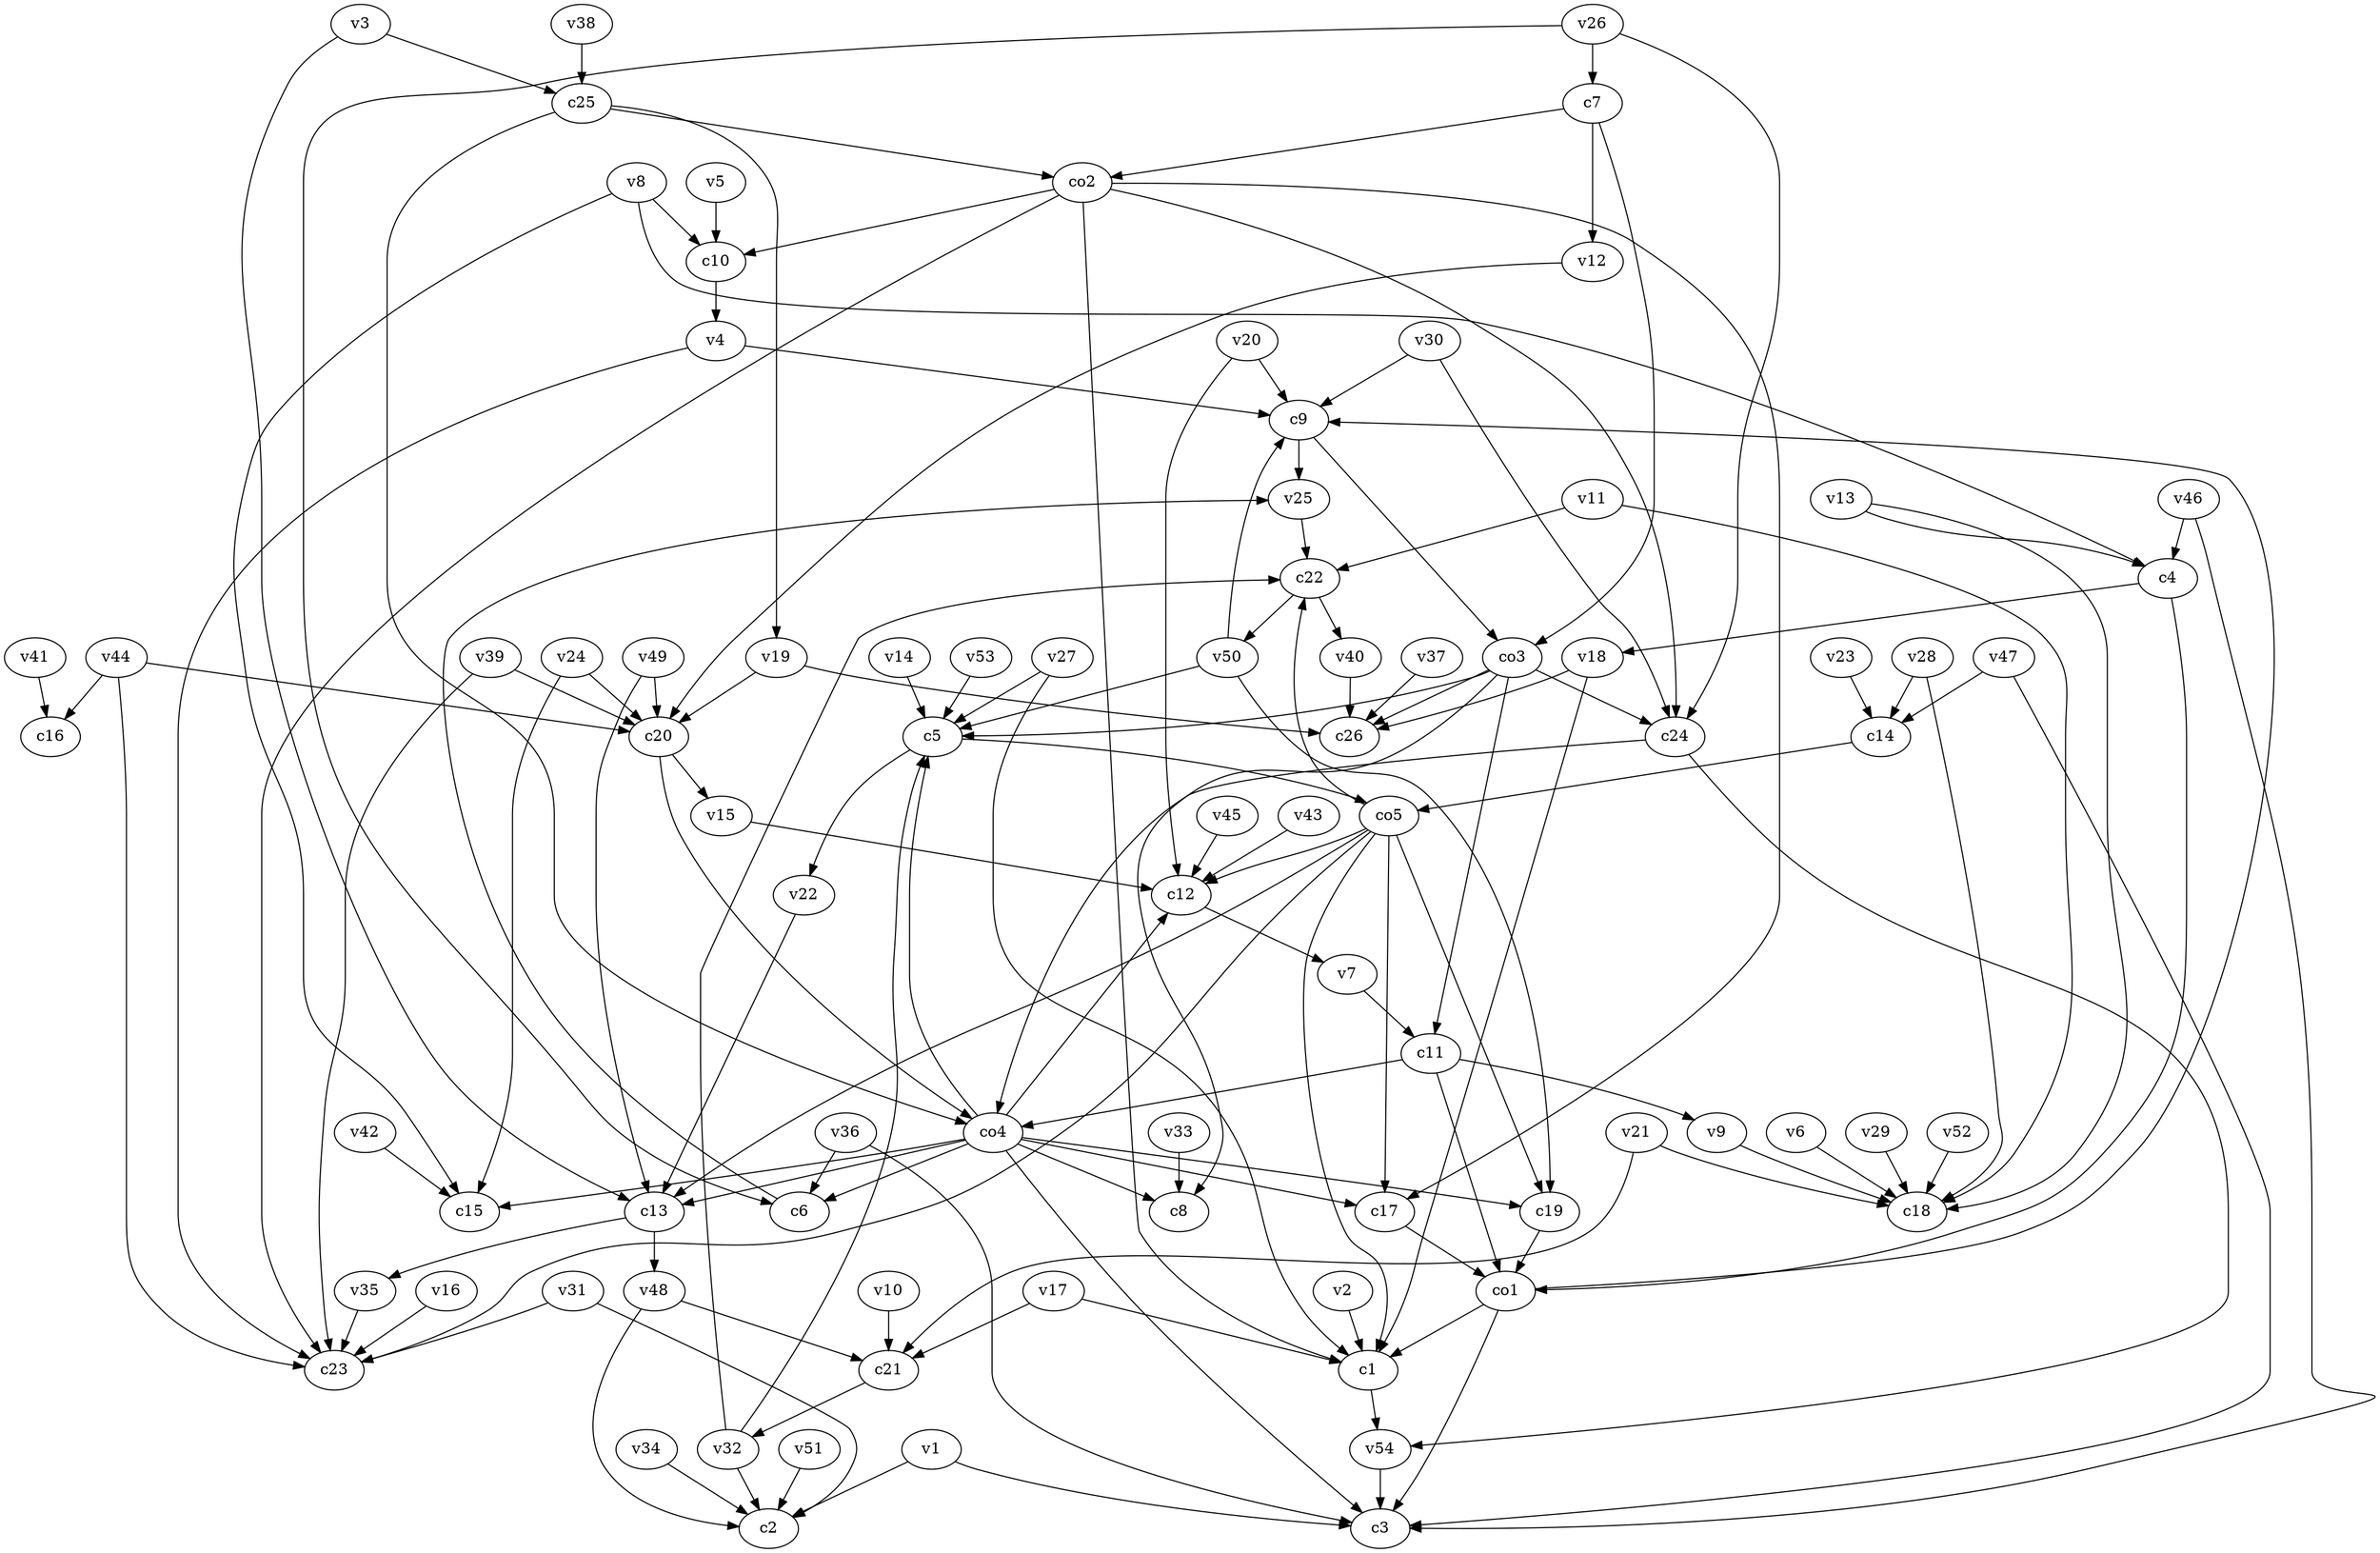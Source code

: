 strict digraph  {
c1;
c2;
c3;
c4;
c5;
c6;
c7;
c8;
c9;
c10;
c11;
c12;
c13;
c14;
c15;
c16;
c17;
c18;
c19;
c20;
c21;
c22;
c23;
c24;
c25;
c26;
v1;
v2;
v3;
v4;
v5;
v6;
v7;
v8;
v9;
v10;
v11;
v12;
v13;
v14;
v15;
v16;
v17;
v18;
v19;
v20;
v21;
v22;
v23;
v24;
v25;
v26;
v27;
v28;
v29;
v30;
v31;
v32;
v33;
v34;
v35;
v36;
v37;
v38;
v39;
v40;
v41;
v42;
v43;
v44;
v45;
v46;
v47;
v48;
v49;
v50;
v51;
v52;
v53;
v54;
co1;
co2;
co3;
co4;
co5;
c1 -> v54  [weight=1];
c4 -> v18  [weight=1];
c4 -> co1  [weight=1];
c5 -> co5  [weight=1];
c5 -> v22  [weight=1];
c6 -> v25  [weight=1];
c7 -> v12  [weight=1];
c7 -> co2  [weight=1];
c7 -> co3  [weight=1];
c9 -> v25  [weight=1];
c9 -> co3  [weight=1];
c10 -> v4  [weight=1];
c11 -> co1  [weight=1];
c11 -> co4  [weight=1];
c11 -> v9  [weight=1];
c12 -> v7  [weight=1];
c13 -> v35  [weight=1];
c13 -> v48  [weight=1];
c14 -> co5  [weight=1];
c17 -> co1  [weight=1];
c19 -> co1  [weight=1];
c20 -> v15  [weight=1];
c20 -> co4  [weight=1];
c21 -> v32  [weight=1];
c22 -> v50  [weight=1];
c22 -> v40  [weight=1];
c24 -> co4  [weight=1];
c24 -> v54  [weight=1];
c25 -> co4  [weight=1];
c25 -> co2  [weight=1];
c25 -> v19  [weight=1];
v1 -> c2  [weight=1];
v1 -> c3  [weight=1];
v2 -> c1  [weight=1];
v3 -> c13  [weight=1];
v3 -> c25  [weight=1];
v4 -> c9  [weight=1];
v4 -> c23  [weight=1];
v5 -> c10  [weight=1];
v6 -> c18  [weight=1];
v7 -> c11  [weight=1];
v8 -> c10  [weight=1];
v8 -> c15  [weight=1];
v8 -> c4  [weight=1];
v9 -> c18  [weight=1];
v10 -> c21  [weight=1];
v11 -> c18  [weight=1];
v11 -> c22  [weight=1];
v12 -> c20  [weight=1];
v13 -> c18  [weight=1];
v13 -> c4  [weight=1];
v14 -> c5  [weight=1];
v15 -> c12  [weight=1];
v16 -> c23  [weight=1];
v17 -> c1  [weight=1];
v17 -> c21  [weight=1];
v18 -> c26  [weight=1];
v18 -> c1  [weight=1];
v19 -> c26  [weight=1];
v19 -> c20  [weight=1];
v20 -> c9  [weight=1];
v20 -> c12  [weight=1];
v21 -> c18  [weight=1];
v21 -> c21  [weight=1];
v22 -> c13  [weight=1];
v23 -> c14  [weight=1];
v24 -> c20  [weight=1];
v24 -> c15  [weight=1];
v25 -> c22  [weight=1];
v26 -> c6  [weight=1];
v26 -> c7  [weight=1];
v26 -> c24  [weight=1];
v27 -> c5  [weight=1];
v27 -> c1  [weight=1];
v28 -> c14  [weight=1];
v28 -> c18  [weight=1];
v29 -> c18  [weight=1];
v30 -> c9  [weight=1];
v30 -> c24  [weight=1];
v31 -> c23  [weight=1];
v31 -> c2  [weight=1];
v32 -> c5  [weight=1];
v32 -> c2  [weight=1];
v32 -> c22  [weight=1];
v33 -> c8  [weight=1];
v34 -> c2  [weight=1];
v35 -> c23  [weight=1];
v36 -> c3  [weight=1];
v36 -> c6  [weight=1];
v37 -> c26  [weight=1];
v38 -> c25  [weight=1];
v39 -> c23  [weight=1];
v39 -> c20  [weight=1];
v40 -> c26  [weight=1];
v41 -> c16  [weight=1];
v42 -> c15  [weight=1];
v43 -> c12  [weight=1];
v44 -> c16  [weight=1];
v44 -> c23  [weight=1];
v44 -> c20  [weight=1];
v45 -> c12  [weight=1];
v46 -> c3  [weight=1];
v46 -> c4  [weight=1];
v47 -> c3  [weight=1];
v47 -> c14  [weight=1];
v48 -> c2  [weight=1];
v48 -> c21  [weight=1];
v49 -> c13  [weight=1];
v49 -> c20  [weight=1];
v50 -> c19  [weight=1];
v50 -> c9  [weight=1];
v50 -> c5  [weight=1];
v51 -> c2  [weight=1];
v52 -> c18  [weight=1];
v53 -> c5  [weight=1];
v54 -> c3  [weight=1];
co1 -> c1  [weight=1];
co1 -> c3  [weight=1];
co1 -> c9  [weight=1];
co2 -> c1  [weight=1];
co2 -> c23  [weight=1];
co2 -> c10  [weight=1];
co2 -> c17  [weight=1];
co2 -> c24  [weight=1];
co3 -> c11  [weight=1];
co3 -> c8  [weight=1];
co3 -> c26  [weight=1];
co3 -> c24  [weight=1];
co3 -> c5  [weight=1];
co4 -> c3  [weight=1];
co4 -> c19  [weight=1];
co4 -> c17  [weight=1];
co4 -> c12  [weight=1];
co4 -> c6  [weight=1];
co4 -> c15  [weight=1];
co4 -> c5  [weight=1];
co4 -> c13  [weight=1];
co4 -> c8  [weight=1];
co5 -> c22  [weight=1];
co5 -> c17  [weight=1];
co5 -> c13  [weight=1];
co5 -> c23  [weight=1];
co5 -> c19  [weight=1];
co5 -> c1  [weight=1];
co5 -> c12  [weight=1];
}
